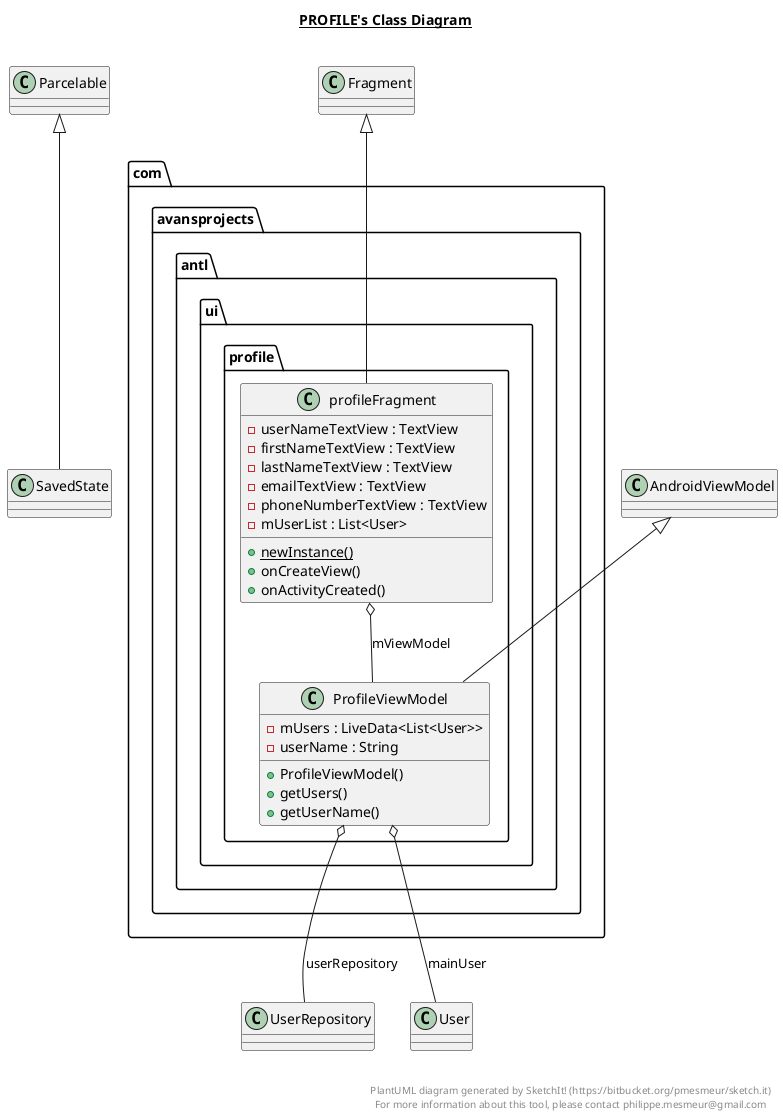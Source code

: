 @startuml

title __PROFILE's Class Diagram__\n

  package com.avansprojects.antl {
    package com.avansprojects.antl.ui.profile {
      class ProfileViewModel {
          - mUsers : LiveData<List<User>>
          - userName : String
          + ProfileViewModel()
          + getUsers()
          + getUserName()
      }
    }
  }
  

  package com.avansprojects.antl {
    package com.avansprojects.antl.ui.profile {
      class profileFragment {
          - userNameTextView : TextView
          - firstNameTextView : TextView
          - lastNameTextView : TextView
          - emailTextView : TextView
          - phoneNumberTextView : TextView
          - mUserList : List<User>
          {static} + newInstance()
          + onCreateView()
          + onActivityCreated()
      }
    }
  }
  

  ProfileViewModel -up-|> AndroidViewModel
  ProfileViewModel o-- UserRepository : userRepository
  ProfileViewModel o-- User : mainUser
  profileFragment -up-|> Fragment
  profileFragment o-- ProfileViewModel : mViewModel
  SavedState -up-|> Parcelable


right footer


PlantUML diagram generated by SketchIt! (https://bitbucket.org/pmesmeur/sketch.it)
For more information about this tool, please contact philippe.mesmeur@gmail.com
endfooter

@enduml
